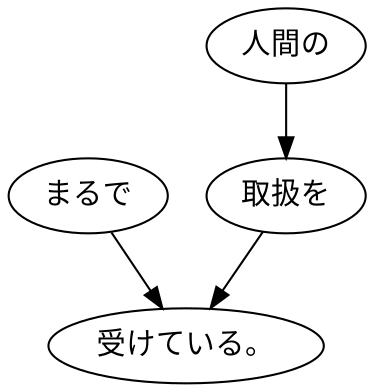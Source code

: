 digraph graph920 {
	node0 [label="まるで"];
	node1 [label="人間の"];
	node2 [label="取扱を"];
	node3 [label="受けている。"];
	node0 -> node3;
	node1 -> node2;
	node2 -> node3;
}

